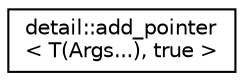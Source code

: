 digraph "Graphical Class Hierarchy"
{
  edge [fontname="Helvetica",fontsize="10",labelfontname="Helvetica",labelfontsize="10"];
  node [fontname="Helvetica",fontsize="10",shape=record];
  rankdir="LR";
  Node1 [label="detail::add_pointer\l\< T(Args...), true \>",height=0.2,width=0.4,color="black", fillcolor="white", style="filled",URL="$structdetail_1_1add__pointer_3_01T_07Args_8_8_8_08_00_01true_01_4.html"];
}
